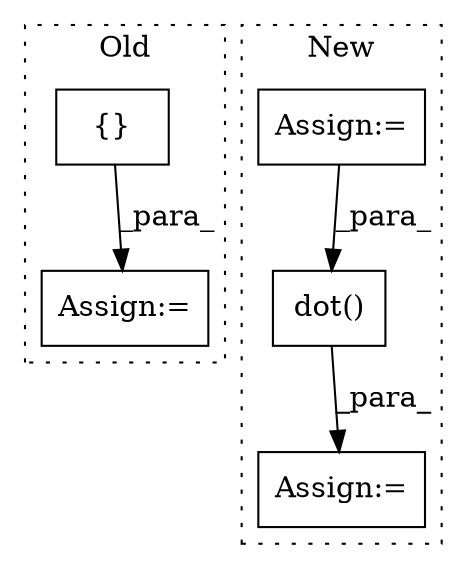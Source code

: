 digraph G {
subgraph cluster0 {
1 [label="{}" a="59" s="2782,2782" l="2,1" shape="box"];
3 [label="Assign:=" a="68" s="4644" l="3" shape="box"];
label = "Old";
style="dotted";
}
subgraph cluster1 {
2 [label="dot()" a="75" s="6759,6794" l="7,1" shape="box"];
4 [label="Assign:=" a="68" s="6748" l="3" shape="box"];
5 [label="Assign:=" a="68" s="6694" l="3" shape="box"];
label = "New";
style="dotted";
}
1 -> 3 [label="_para_"];
2 -> 4 [label="_para_"];
5 -> 2 [label="_para_"];
}